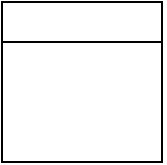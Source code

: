 <mxfile version="12.1.5" type="github" pages="1"><diagram id="3hlTTCAlpY8rZREPj6sf" name="Page-1"><mxGraphModel dx="1168" dy="747" grid="1" gridSize="10" guides="1" tooltips="1" connect="1" arrows="1" fold="1" page="1" pageScale="1" pageWidth="827" pageHeight="1169" math="0" shadow="0"><root><mxCell id="0"/><mxCell id="1" parent="0"/><mxCell id="Z-zGHp3JLrnUB24EnylS-1" value="" style="whiteSpace=wrap;html=1;aspect=fixed;" vertex="1" parent="1"><mxGeometry x="130" y="100" width="80" height="80" as="geometry"/></mxCell><mxCell id="Z-zGHp3JLrnUB24EnylS-2" value="" style="endArrow=none;html=1;exitX=0;exitY=0.25;exitDx=0;exitDy=0;" edge="1" parent="1" source="Z-zGHp3JLrnUB24EnylS-1"><mxGeometry width="50" height="50" relative="1" as="geometry"><mxPoint x="140" y="120" as="sourcePoint"/><mxPoint x="210" y="120" as="targetPoint"/></mxGeometry></mxCell></root></mxGraphModel></diagram></mxfile>